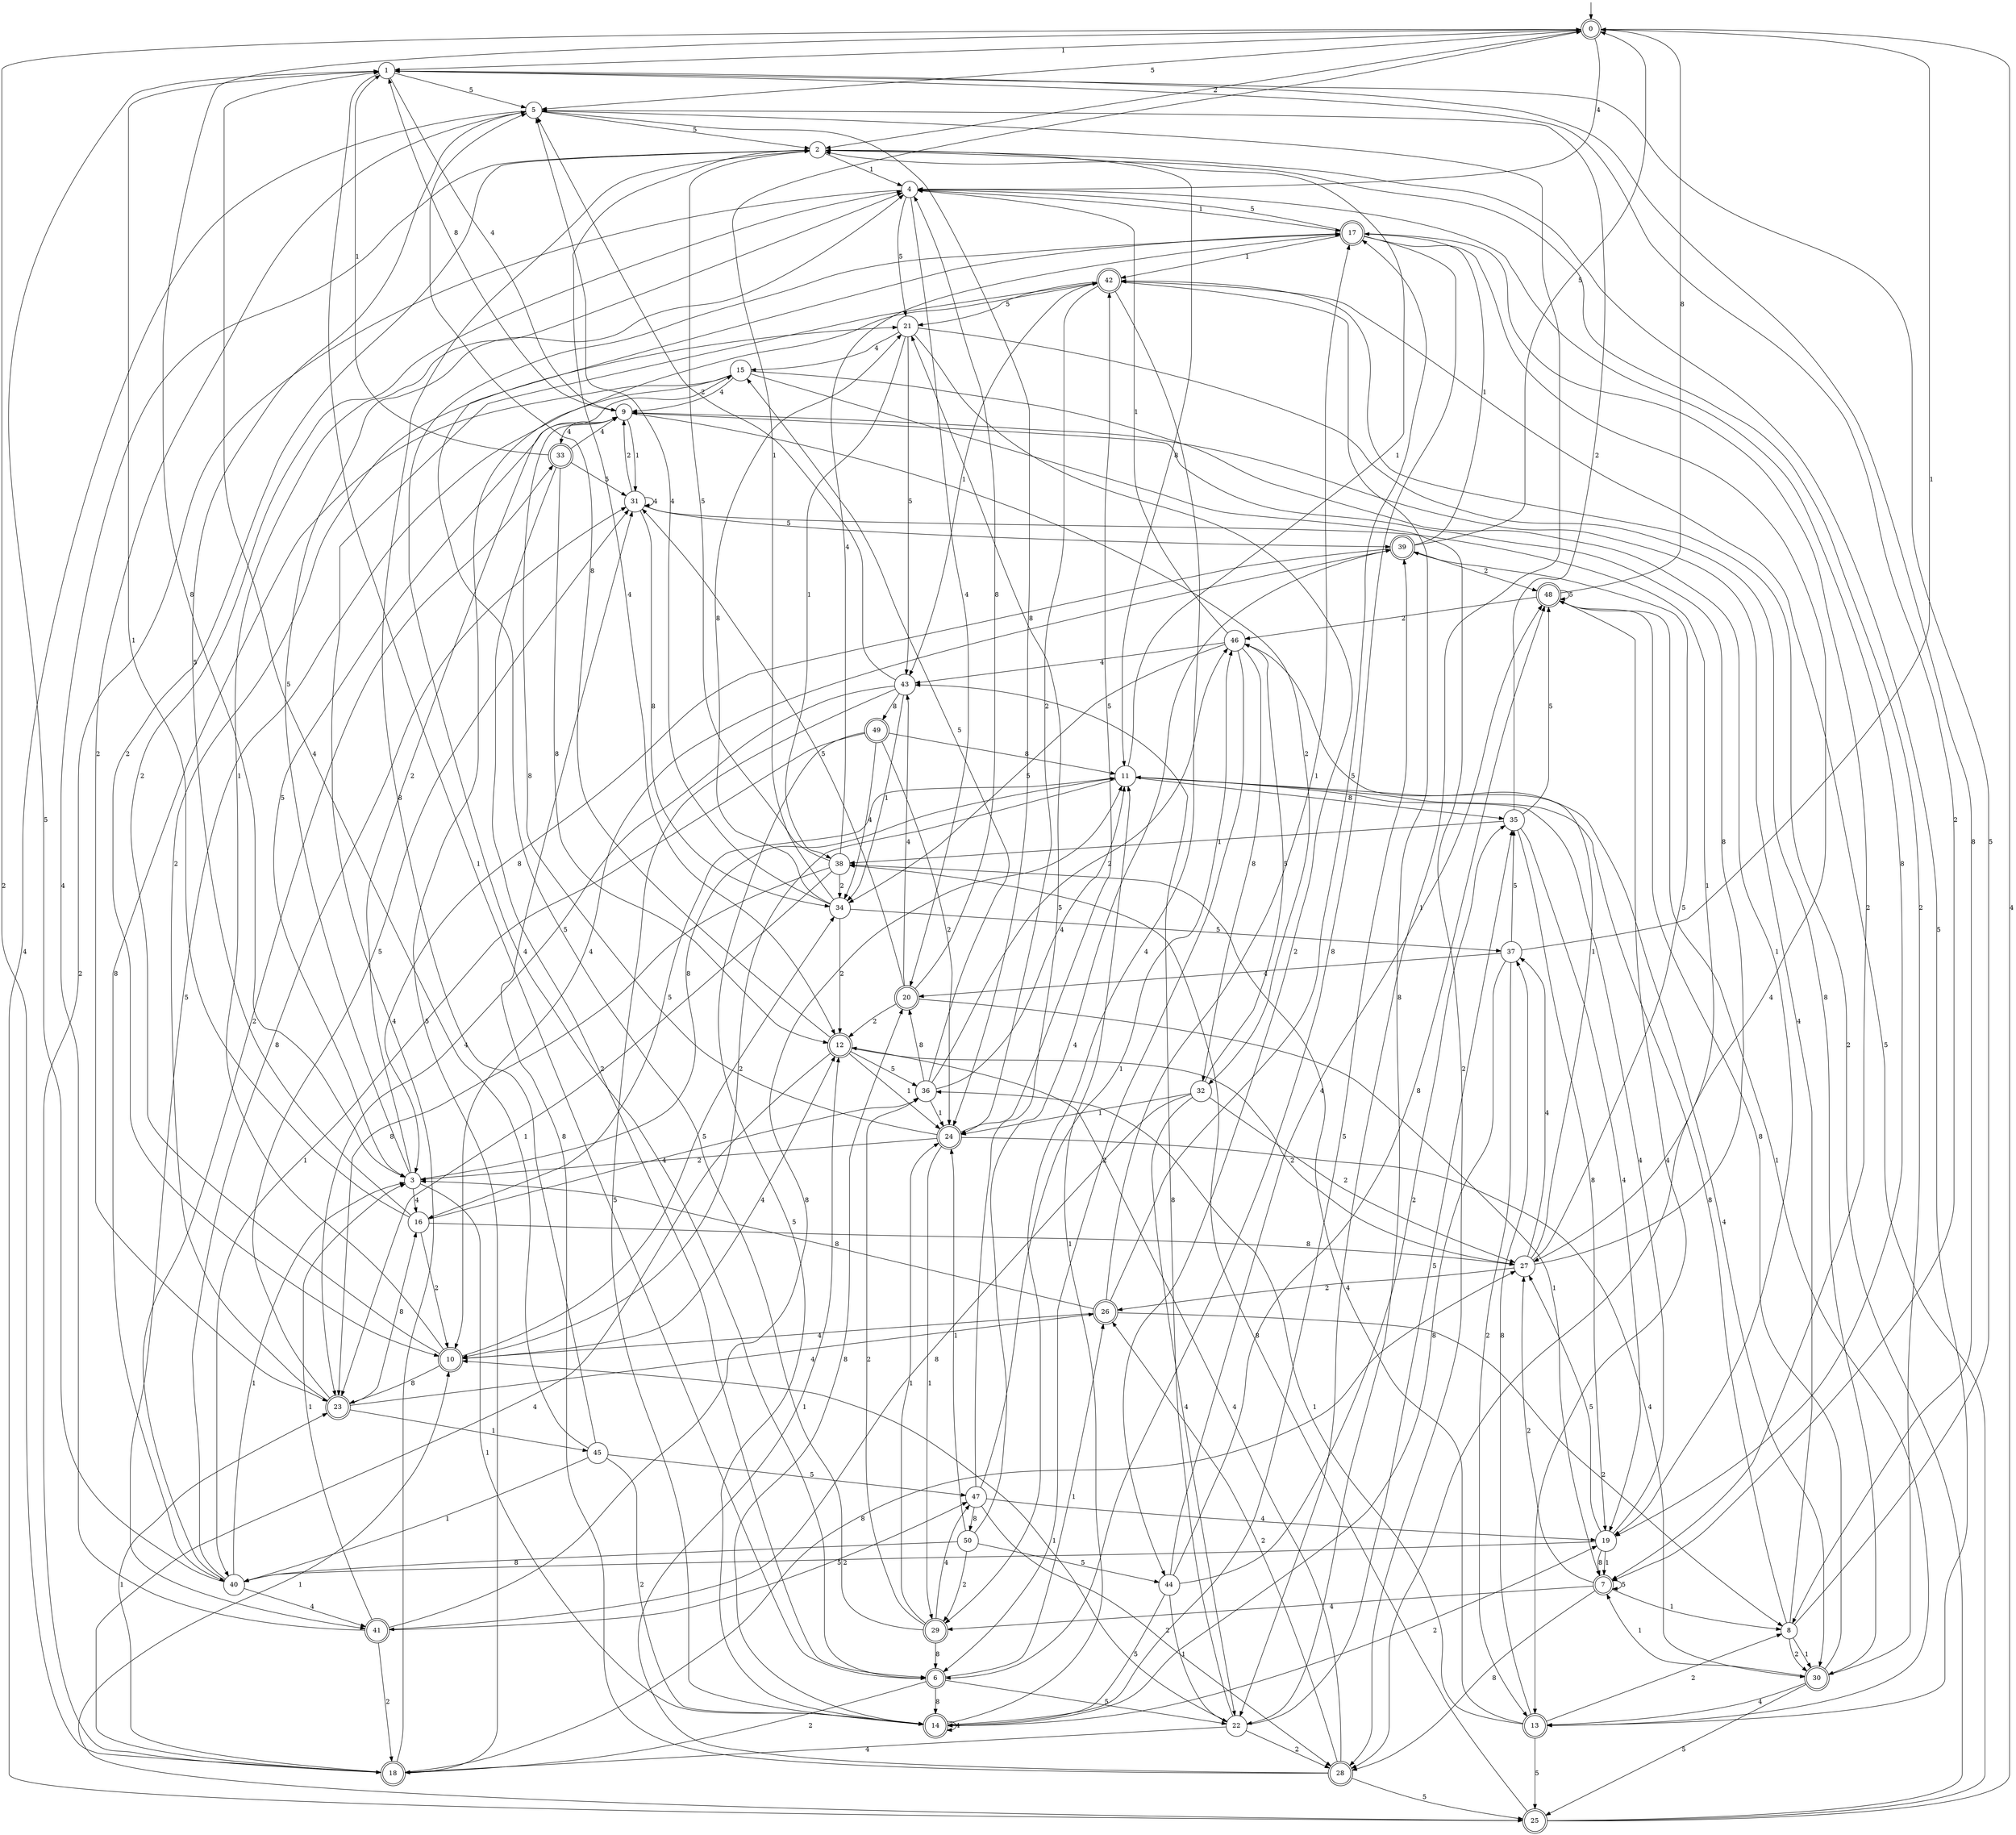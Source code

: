 digraph g {

	s0 [shape="doublecircle" label="0"];
	s1 [shape="circle" label="1"];
	s2 [shape="circle" label="2"];
	s3 [shape="circle" label="3"];
	s4 [shape="circle" label="4"];
	s5 [shape="circle" label="5"];
	s6 [shape="doublecircle" label="6"];
	s7 [shape="doublecircle" label="7"];
	s8 [shape="circle" label="8"];
	s9 [shape="circle" label="9"];
	s10 [shape="doublecircle" label="10"];
	s11 [shape="circle" label="11"];
	s12 [shape="doublecircle" label="12"];
	s13 [shape="doublecircle" label="13"];
	s14 [shape="doublecircle" label="14"];
	s15 [shape="circle" label="15"];
	s16 [shape="circle" label="16"];
	s17 [shape="doublecircle" label="17"];
	s18 [shape="doublecircle" label="18"];
	s19 [shape="circle" label="19"];
	s20 [shape="doublecircle" label="20"];
	s21 [shape="circle" label="21"];
	s22 [shape="circle" label="22"];
	s23 [shape="doublecircle" label="23"];
	s24 [shape="doublecircle" label="24"];
	s25 [shape="doublecircle" label="25"];
	s26 [shape="doublecircle" label="26"];
	s27 [shape="circle" label="27"];
	s28 [shape="doublecircle" label="28"];
	s29 [shape="doublecircle" label="29"];
	s30 [shape="doublecircle" label="30"];
	s31 [shape="circle" label="31"];
	s32 [shape="circle" label="32"];
	s33 [shape="doublecircle" label="33"];
	s34 [shape="circle" label="34"];
	s35 [shape="circle" label="35"];
	s36 [shape="circle" label="36"];
	s37 [shape="circle" label="37"];
	s38 [shape="circle" label="38"];
	s39 [shape="doublecircle" label="39"];
	s40 [shape="circle" label="40"];
	s41 [shape="doublecircle" label="41"];
	s42 [shape="doublecircle" label="42"];
	s43 [shape="circle" label="43"];
	s44 [shape="circle" label="44"];
	s45 [shape="circle" label="45"];
	s46 [shape="circle" label="46"];
	s47 [shape="circle" label="47"];
	s48 [shape="doublecircle" label="48"];
	s49 [shape="doublecircle" label="49"];
	s50 [shape="circle" label="50"];
	s0 -> s1 [label="1"];
	s0 -> s2 [label="2"];
	s0 -> s3 [label="8"];
	s0 -> s4 [label="4"];
	s0 -> s5 [label="5"];
	s1 -> s6 [label="1"];
	s1 -> s7 [label="2"];
	s1 -> s8 [label="8"];
	s1 -> s9 [label="4"];
	s1 -> s5 [label="5"];
	s2 -> s4 [label="1"];
	s2 -> s10 [label="2"];
	s2 -> s11 [label="8"];
	s2 -> s12 [label="4"];
	s2 -> s13 [label="5"];
	s3 -> s14 [label="1"];
	s3 -> s15 [label="2"];
	s3 -> s11 [label="8"];
	s3 -> s16 [label="4"];
	s3 -> s4 [label="5"];
	s4 -> s17 [label="1"];
	s4 -> s18 [label="2"];
	s4 -> s19 [label="8"];
	s4 -> s20 [label="4"];
	s4 -> s21 [label="5"];
	s5 -> s22 [label="1"];
	s5 -> s23 [label="2"];
	s5 -> s24 [label="8"];
	s5 -> s25 [label="4"];
	s5 -> s2 [label="5"];
	s6 -> s26 [label="1"];
	s6 -> s18 [label="2"];
	s6 -> s14 [label="8"];
	s6 -> s17 [label="4"];
	s6 -> s22 [label="5"];
	s7 -> s8 [label="1"];
	s7 -> s27 [label="2"];
	s7 -> s28 [label="8"];
	s7 -> s29 [label="4"];
	s7 -> s7 [label="5"];
	s8 -> s30 [label="1"];
	s8 -> s30 [label="2"];
	s8 -> s11 [label="8"];
	s8 -> s9 [label="4"];
	s8 -> s1 [label="5"];
	s9 -> s31 [label="1"];
	s9 -> s32 [label="2"];
	s9 -> s1 [label="8"];
	s9 -> s33 [label="4"];
	s9 -> s3 [label="5"];
	s10 -> s4 [label="1"];
	s10 -> s4 [label="2"];
	s10 -> s23 [label="8"];
	s10 -> s12 [label="4"];
	s10 -> s34 [label="5"];
	s11 -> s2 [label="1"];
	s11 -> s10 [label="2"];
	s11 -> s35 [label="8"];
	s11 -> s30 [label="4"];
	s11 -> s16 [label="5"];
	s12 -> s24 [label="1"];
	s12 -> s27 [label="2"];
	s12 -> s5 [label="8"];
	s12 -> s18 [label="4"];
	s12 -> s36 [label="5"];
	s13 -> s36 [label="1"];
	s13 -> s8 [label="2"];
	s13 -> s37 [label="8"];
	s13 -> s38 [label="4"];
	s13 -> s25 [label="5"];
	s14 -> s11 [label="1"];
	s14 -> s19 [label="2"];
	s14 -> s20 [label="8"];
	s14 -> s14 [label="4"];
	s14 -> s39 [label="5"];
	s15 -> s19 [label="1"];
	s15 -> s28 [label="2"];
	s15 -> s40 [label="8"];
	s15 -> s9 [label="4"];
	s15 -> s41 [label="5"];
	s16 -> s1 [label="1"];
	s16 -> s10 [label="2"];
	s16 -> s27 [label="8"];
	s16 -> s36 [label="4"];
	s16 -> s5 [label="5"];
	s17 -> s42 [label="1"];
	s17 -> s7 [label="2"];
	s17 -> s6 [label="8"];
	s17 -> s28 [label="4"];
	s17 -> s4 [label="5"];
	s18 -> s23 [label="1"];
	s18 -> s0 [label="2"];
	s18 -> s27 [label="8"];
	s18 -> s42 [label="4"];
	s18 -> s42 [label="5"];
	s19 -> s7 [label="1"];
	s19 -> s40 [label="2"];
	s19 -> s7 [label="8"];
	s19 -> s11 [label="4"];
	s19 -> s27 [label="5"];
	s20 -> s7 [label="1"];
	s20 -> s12 [label="2"];
	s20 -> s4 [label="8"];
	s20 -> s43 [label="4"];
	s20 -> s31 [label="5"];
	s21 -> s38 [label="1"];
	s21 -> s44 [label="2"];
	s21 -> s30 [label="8"];
	s21 -> s15 [label="4"];
	s21 -> s43 [label="5"];
	s22 -> s10 [label="1"];
	s22 -> s28 [label="2"];
	s22 -> s43 [label="8"];
	s22 -> s18 [label="4"];
	s22 -> s35 [label="5"];
	s23 -> s45 [label="1"];
	s23 -> s21 [label="2"];
	s23 -> s16 [label="8"];
	s23 -> s26 [label="4"];
	s23 -> s31 [label="5"];
	s24 -> s29 [label="1"];
	s24 -> s3 [label="2"];
	s24 -> s9 [label="8"];
	s24 -> s30 [label="4"];
	s24 -> s42 [label="5"];
	s25 -> s10 [label="1"];
	s25 -> s42 [label="2"];
	s25 -> s38 [label="8"];
	s25 -> s0 [label="4"];
	s25 -> s42 [label="5"];
	s26 -> s17 [label="1"];
	s26 -> s8 [label="2"];
	s26 -> s3 [label="8"];
	s26 -> s10 [label="4"];
	s26 -> s17 [label="5"];
	s27 -> s46 [label="1"];
	s27 -> s26 [label="2"];
	s27 -> s9 [label="8"];
	s27 -> s37 [label="4"];
	s27 -> s39 [label="5"];
	s28 -> s12 [label="1"];
	s28 -> s26 [label="2"];
	s28 -> s31 [label="8"];
	s28 -> s12 [label="4"];
	s28 -> s25 [label="5"];
	s29 -> s24 [label="1"];
	s29 -> s36 [label="2"];
	s29 -> s6 [label="8"];
	s29 -> s47 [label="4"];
	s29 -> s17 [label="5"];
	s30 -> s7 [label="1"];
	s30 -> s2 [label="2"];
	s30 -> s48 [label="8"];
	s30 -> s13 [label="4"];
	s30 -> s25 [label="5"];
	s31 -> s27 [label="1"];
	s31 -> s9 [label="2"];
	s31 -> s34 [label="8"];
	s31 -> s31 [label="4"];
	s31 -> s39 [label="5"];
	s32 -> s24 [label="1"];
	s32 -> s27 [label="2"];
	s32 -> s41 [label="8"];
	s32 -> s22 [label="4"];
	s32 -> s46 [label="5"];
	s33 -> s1 [label="1"];
	s33 -> s6 [label="2"];
	s33 -> s12 [label="8"];
	s33 -> s9 [label="4"];
	s33 -> s31 [label="5"];
	s34 -> s0 [label="1"];
	s34 -> s12 [label="2"];
	s34 -> s21 [label="8"];
	s34 -> s5 [label="4"];
	s34 -> s37 [label="5"];
	s35 -> s38 [label="1"];
	s35 -> s5 [label="2"];
	s35 -> s19 [label="8"];
	s35 -> s19 [label="4"];
	s35 -> s48 [label="5"];
	s36 -> s24 [label="1"];
	s36 -> s46 [label="2"];
	s36 -> s20 [label="8"];
	s36 -> s11 [label="4"];
	s36 -> s15 [label="5"];
	s37 -> s0 [label="1"];
	s37 -> s13 [label="2"];
	s37 -> s14 [label="8"];
	s37 -> s20 [label="4"];
	s37 -> s35 [label="5"];
	s38 -> s23 [label="1"];
	s38 -> s34 [label="2"];
	s38 -> s23 [label="8"];
	s38 -> s17 [label="4"];
	s38 -> s2 [label="5"];
	s39 -> s17 [label="1"];
	s39 -> s48 [label="2"];
	s39 -> s3 [label="8"];
	s39 -> s10 [label="4"];
	s39 -> s0 [label="5"];
	s40 -> s3 [label="1"];
	s40 -> s33 [label="2"];
	s40 -> s31 [label="8"];
	s40 -> s41 [label="4"];
	s40 -> s1 [label="5"];
	s41 -> s3 [label="1"];
	s41 -> s18 [label="2"];
	s41 -> s11 [label="8"];
	s41 -> s2 [label="4"];
	s41 -> s47 [label="5"];
	s42 -> s43 [label="1"];
	s42 -> s24 [label="2"];
	s42 -> s22 [label="8"];
	s42 -> s29 [label="4"];
	s42 -> s21 [label="5"];
	s43 -> s34 [label="1"];
	s43 -> s5 [label="2"];
	s43 -> s49 [label="8"];
	s43 -> s23 [label="4"];
	s43 -> s14 [label="5"];
	s44 -> s22 [label="1"];
	s44 -> s35 [label="2"];
	s44 -> s48 [label="8"];
	s44 -> s48 [label="4"];
	s44 -> s14 [label="5"];
	s45 -> s40 [label="1"];
	s45 -> s14 [label="2"];
	s45 -> s2 [label="8"];
	s45 -> s1 [label="4"];
	s45 -> s47 [label="5"];
	s46 -> s4 [label="1"];
	s46 -> s6 [label="2"];
	s46 -> s32 [label="8"];
	s46 -> s43 [label="4"];
	s46 -> s34 [label="5"];
	s47 -> s46 [label="1"];
	s47 -> s28 [label="2"];
	s47 -> s50 [label="8"];
	s47 -> s19 [label="4"];
	s47 -> s21 [label="5"];
	s48 -> s13 [label="1"];
	s48 -> s46 [label="2"];
	s48 -> s0 [label="8"];
	s48 -> s13 [label="4"];
	s48 -> s48 [label="5"];
	s49 -> s40 [label="1"];
	s49 -> s24 [label="2"];
	s49 -> s11 [label="8"];
	s49 -> s34 [label="4"];
	s49 -> s14 [label="5"];
	s50 -> s24 [label="1"];
	s50 -> s29 [label="2"];
	s50 -> s40 [label="8"];
	s50 -> s39 [label="4"];
	s50 -> s44 [label="5"];

__start0 [label="" shape="none" width="0" height="0"];
__start0 -> s0;

}
